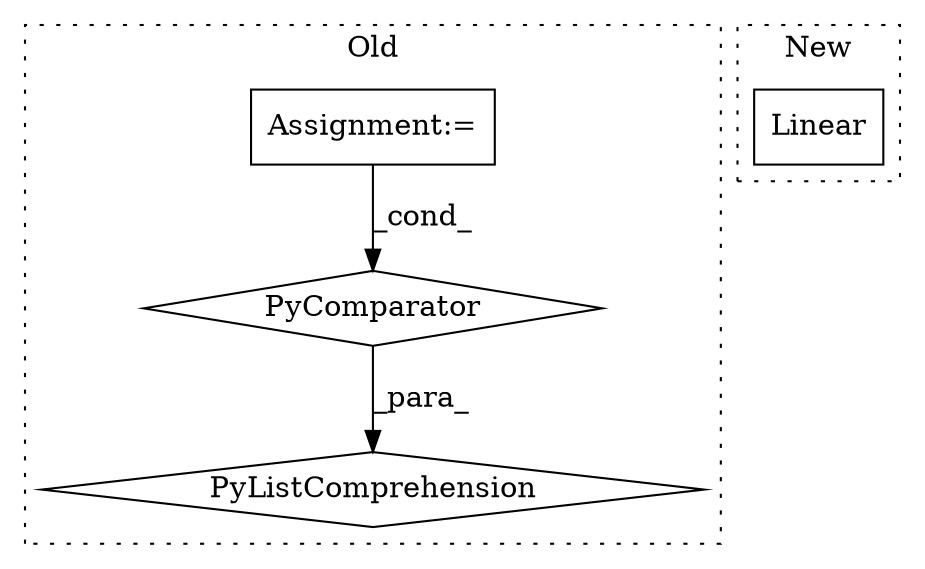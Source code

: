digraph G {
subgraph cluster0 {
1 [label="PyComparator" a="113" s="7705" l="40" shape="diamond"];
3 [label="Assignment:=" a="7" s="7705" l="40" shape="box"];
4 [label="PyListComprehension" a="109" s="7626" l="127" shape="diamond"];
label = "Old";
style="dotted";
}
subgraph cluster1 {
2 [label="Linear" a="32" s="7967,7986" l="7,1" shape="box"];
label = "New";
style="dotted";
}
1 -> 4 [label="_para_"];
3 -> 1 [label="_cond_"];
}